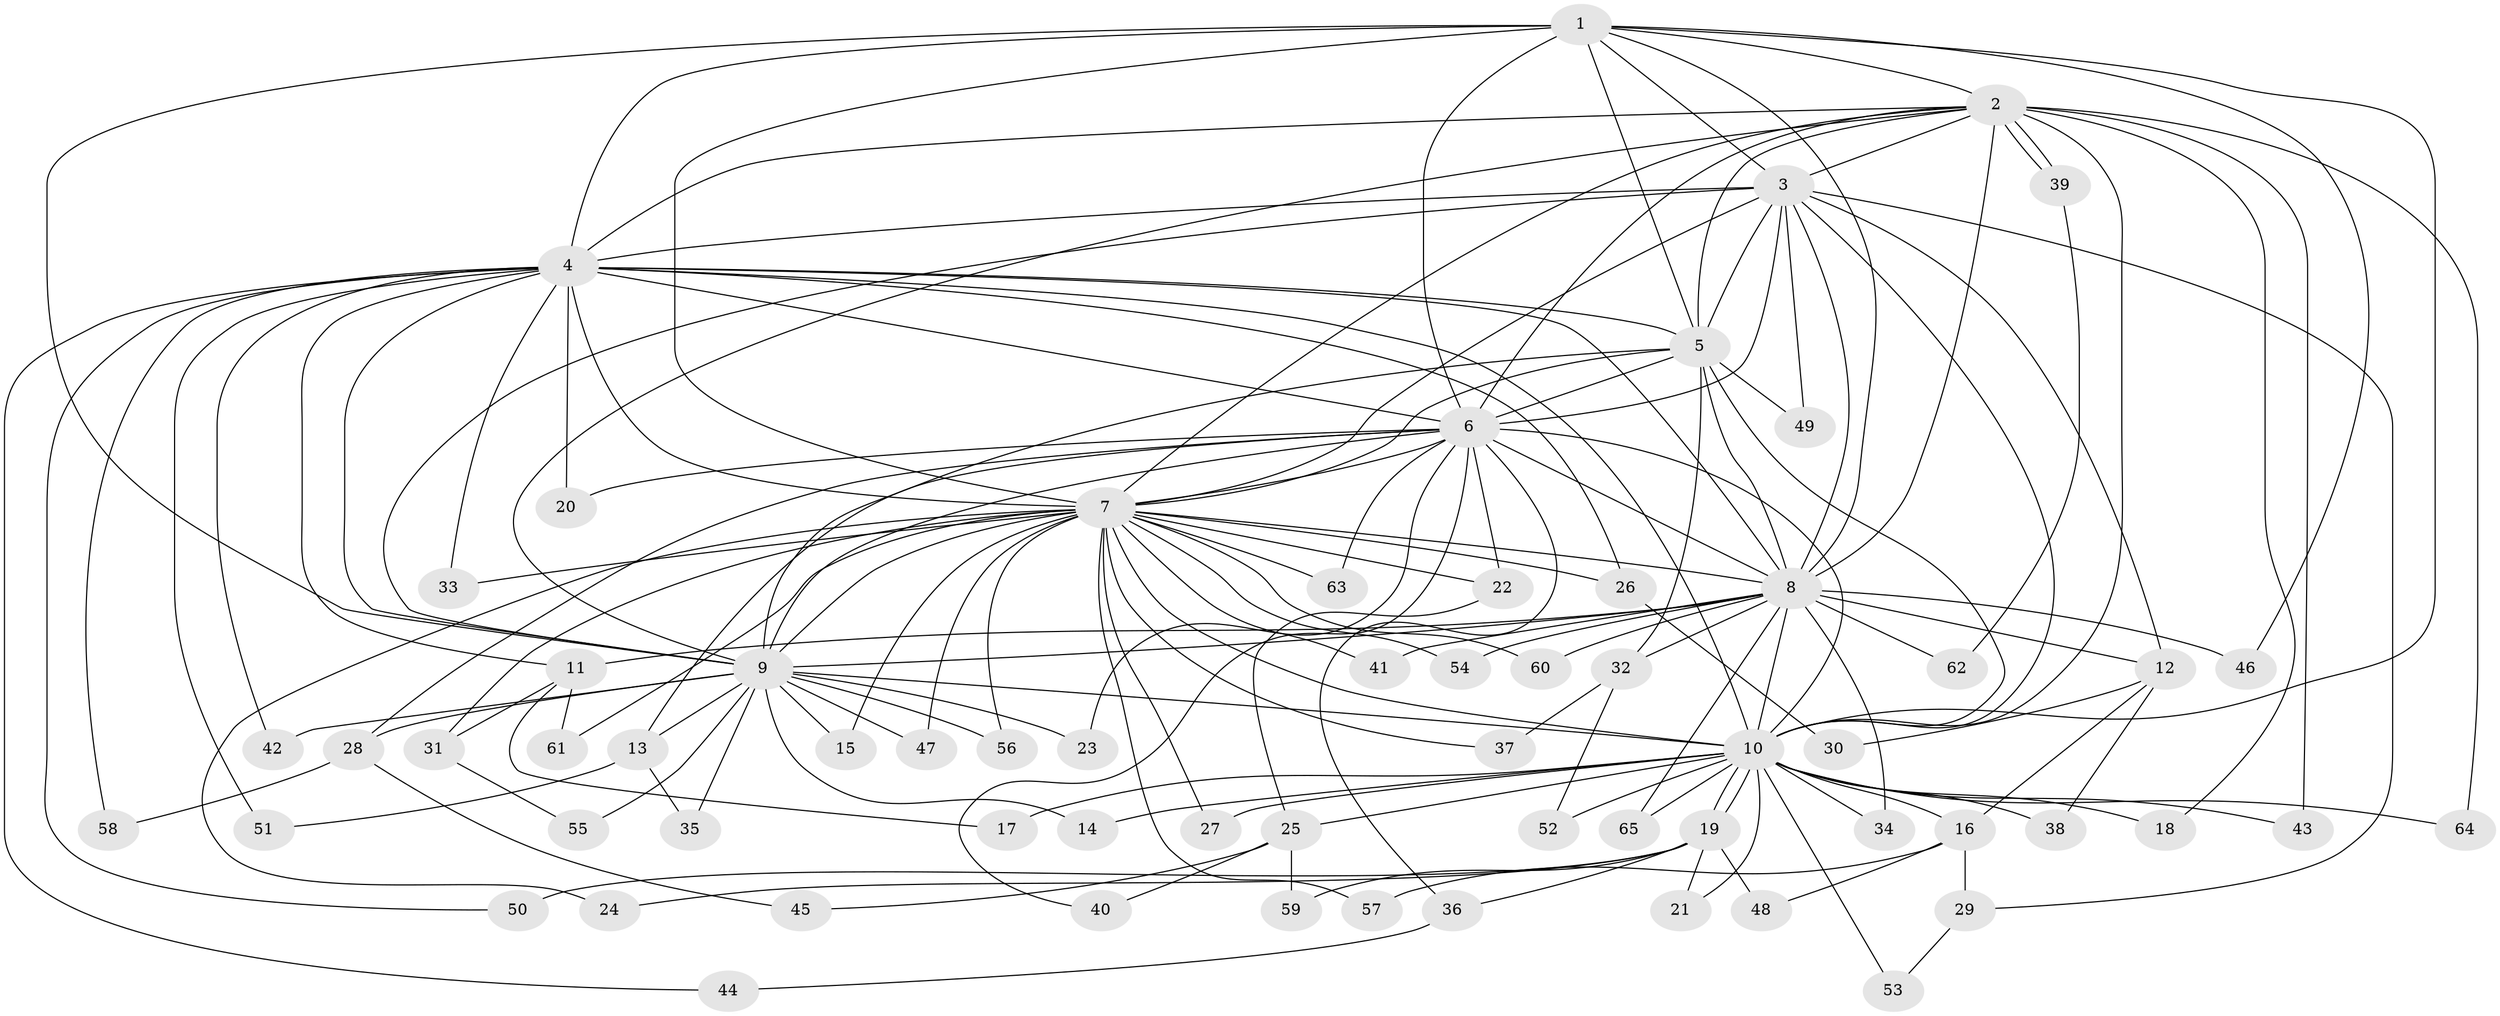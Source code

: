 // coarse degree distribution, {11: 0.02040816326530612, 12: 0.04081632653061224, 17: 0.04081632653061224, 14: 0.02040816326530612, 23: 0.02040816326530612, 19: 0.02040816326530612, 22: 0.02040816326530612, 5: 0.02040816326530612, 4: 0.061224489795918366, 2: 0.6122448979591837, 8: 0.02040816326530612, 6: 0.02040816326530612, 3: 0.08163265306122448}
// Generated by graph-tools (version 1.1) at 2025/41/03/06/25 10:41:39]
// undirected, 65 vertices, 155 edges
graph export_dot {
graph [start="1"]
  node [color=gray90,style=filled];
  1;
  2;
  3;
  4;
  5;
  6;
  7;
  8;
  9;
  10;
  11;
  12;
  13;
  14;
  15;
  16;
  17;
  18;
  19;
  20;
  21;
  22;
  23;
  24;
  25;
  26;
  27;
  28;
  29;
  30;
  31;
  32;
  33;
  34;
  35;
  36;
  37;
  38;
  39;
  40;
  41;
  42;
  43;
  44;
  45;
  46;
  47;
  48;
  49;
  50;
  51;
  52;
  53;
  54;
  55;
  56;
  57;
  58;
  59;
  60;
  61;
  62;
  63;
  64;
  65;
  1 -- 2;
  1 -- 3;
  1 -- 4;
  1 -- 5;
  1 -- 6;
  1 -- 7;
  1 -- 8;
  1 -- 9;
  1 -- 10;
  1 -- 46;
  2 -- 3;
  2 -- 4;
  2 -- 5;
  2 -- 6;
  2 -- 7;
  2 -- 8;
  2 -- 9;
  2 -- 10;
  2 -- 18;
  2 -- 39;
  2 -- 39;
  2 -- 43;
  2 -- 64;
  3 -- 4;
  3 -- 5;
  3 -- 6;
  3 -- 7;
  3 -- 8;
  3 -- 9;
  3 -- 10;
  3 -- 12;
  3 -- 29;
  3 -- 49;
  4 -- 5;
  4 -- 6;
  4 -- 7;
  4 -- 8;
  4 -- 9;
  4 -- 10;
  4 -- 11;
  4 -- 20;
  4 -- 26;
  4 -- 33;
  4 -- 42;
  4 -- 44;
  4 -- 50;
  4 -- 51;
  4 -- 58;
  5 -- 6;
  5 -- 7;
  5 -- 8;
  5 -- 9;
  5 -- 10;
  5 -- 32;
  5 -- 49;
  6 -- 7;
  6 -- 8;
  6 -- 9;
  6 -- 10;
  6 -- 13;
  6 -- 20;
  6 -- 22;
  6 -- 23;
  6 -- 28;
  6 -- 36;
  6 -- 40;
  6 -- 63;
  7 -- 8;
  7 -- 9;
  7 -- 10;
  7 -- 15;
  7 -- 22;
  7 -- 24;
  7 -- 26;
  7 -- 27;
  7 -- 31;
  7 -- 33;
  7 -- 37;
  7 -- 41;
  7 -- 47;
  7 -- 54;
  7 -- 56;
  7 -- 57;
  7 -- 60;
  7 -- 61;
  7 -- 63;
  8 -- 9;
  8 -- 10;
  8 -- 11;
  8 -- 12;
  8 -- 32;
  8 -- 34;
  8 -- 41;
  8 -- 46;
  8 -- 54;
  8 -- 60;
  8 -- 62;
  8 -- 65;
  9 -- 10;
  9 -- 13;
  9 -- 14;
  9 -- 15;
  9 -- 23;
  9 -- 28;
  9 -- 35;
  9 -- 42;
  9 -- 47;
  9 -- 55;
  9 -- 56;
  10 -- 14;
  10 -- 16;
  10 -- 17;
  10 -- 18;
  10 -- 19;
  10 -- 19;
  10 -- 21;
  10 -- 25;
  10 -- 27;
  10 -- 34;
  10 -- 38;
  10 -- 43;
  10 -- 52;
  10 -- 53;
  10 -- 64;
  10 -- 65;
  11 -- 17;
  11 -- 31;
  11 -- 61;
  12 -- 16;
  12 -- 30;
  12 -- 38;
  13 -- 35;
  13 -- 51;
  16 -- 29;
  16 -- 48;
  16 -- 57;
  19 -- 21;
  19 -- 24;
  19 -- 36;
  19 -- 48;
  19 -- 50;
  19 -- 59;
  22 -- 25;
  25 -- 40;
  25 -- 45;
  25 -- 59;
  26 -- 30;
  28 -- 45;
  28 -- 58;
  29 -- 53;
  31 -- 55;
  32 -- 37;
  32 -- 52;
  36 -- 44;
  39 -- 62;
}
